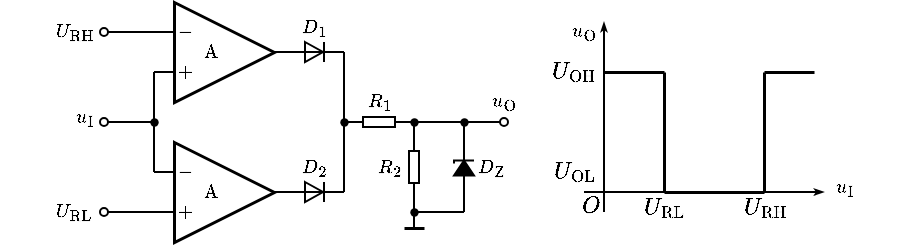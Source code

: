 <mxfile version="20.7.4" type="device"><diagram id="BXZum2WREPEbVefBd4kd" name="第 1 页"><mxGraphModel dx="261" dy="151" grid="1" gridSize="5" guides="1" tooltips="1" connect="1" arrows="1" fold="1" page="1" pageScale="1" pageWidth="827" pageHeight="1169" math="1" shadow="0"><root><mxCell id="0"/><mxCell id="1" parent="0"/><mxCell id="wk5vAMPGY5m9IKHRaPx8-1" value="\(\text{A}\) 　&amp;nbsp;" style="triangle;whiteSpace=wrap;html=1;strokeWidth=1.5;connectable=0;allowArrows=0;fontSize=8;" parent="1" vertex="1"><mxGeometry x="155" y="160" width="50" height="50" as="geometry"/></mxCell><mxCell id="wk5vAMPGY5m9IKHRaPx8-4" value="$$-$$" style="text;html=1;resizable=1;autosize=1;align=center;verticalAlign=middle;points=[];fillColor=none;strokeColor=none;rounded=0;movable=1;rotatable=1;deletable=1;editable=1;connectable=0;fontSize=8;" parent="1" vertex="1"><mxGeometry x="155" y="170" width="10" height="10" as="geometry"/></mxCell><mxCell id="wk5vAMPGY5m9IKHRaPx8-5" value="$$+$$" style="text;html=1;resizable=1;autosize=1;align=center;verticalAlign=middle;points=[];fillColor=none;strokeColor=none;rounded=0;movable=1;rotatable=1;deletable=1;editable=1;connectable=0;fontSize=8;" parent="1" vertex="1"><mxGeometry x="155" y="190" width="10" height="10" as="geometry"/></mxCell><mxCell id="wk5vAMPGY5m9IKHRaPx8-20" value="" style="endArrow=none;html=1;rounded=0;strokeWidth=1;fontSize=8;startArrow=oval;startFill=0;endSize=4;startSize=4;" parent="1" edge="1"><mxGeometry width="50" height="50" relative="1" as="geometry"><mxPoint x="120" y="175" as="sourcePoint"/><mxPoint x="155" y="175" as="targetPoint"/></mxGeometry></mxCell><mxCell id="wk5vAMPGY5m9IKHRaPx8-21" value="" style="endArrow=none;html=1;rounded=0;strokeWidth=1;fontSize=8;startArrow=oval;startFill=0;endSize=4;startSize=4;" parent="1" edge="1"><mxGeometry width="50" height="50" relative="1" as="geometry"><mxPoint x="320" y="220" as="sourcePoint"/><mxPoint x="310" y="220" as="targetPoint"/></mxGeometry></mxCell><mxCell id="wk5vAMPGY5m9IKHRaPx8-22" value="$$u_\mathrm{I}$$" style="text;html=1;align=center;verticalAlign=middle;resizable=1;points=[];autosize=1;strokeColor=none;fillColor=none;fontSize=8;movable=1;rotatable=1;deletable=1;editable=1;connectable=0;allowArrows=0;" parent="1" vertex="1"><mxGeometry x="100" y="210" width="20" height="15" as="geometry"/></mxCell><mxCell id="wk5vAMPGY5m9IKHRaPx8-23" value="$$u_\mathrm{O}$$" style="text;html=1;align=center;verticalAlign=middle;resizable=1;points=[];autosize=1;strokeColor=none;fillColor=none;fontSize=8;movable=1;rotatable=1;deletable=1;editable=1;connectable=1;" parent="1" vertex="1"><mxGeometry x="310" y="200" width="20" height="20" as="geometry"/></mxCell><mxCell id="wk5vAMPGY5m9IKHRaPx8-41" value="" style="pointerEvents=1;verticalLabelPosition=bottom;shadow=0;dashed=0;align=center;html=1;verticalAlign=top;shape=mxgraph.electrical.resistors.resistor_1;fontSize=10;direction=west;allowArrows=0;" parent="1" vertex="1"><mxGeometry x="245" y="217.5" width="25" height="5" as="geometry"/></mxCell><mxCell id="wk5vAMPGY5m9IKHRaPx8-39" value="" style="triangle;whiteSpace=wrap;html=1;fontSize=8;strokeWidth=1;rotation=90;direction=north;connectable=0;allowArrows=0;" parent="1" vertex="1"><mxGeometry x="220" y="180.5" width="10" height="9" as="geometry"/></mxCell><mxCell id="wk5vAMPGY5m9IKHRaPx8-40" value="" style="endArrow=none;html=1;rounded=0;fontSize=8;startSize=4;endSize=4;strokeWidth=1;" parent="1" edge="1"><mxGeometry width="50" height="50" relative="1" as="geometry"><mxPoint x="230" y="180" as="sourcePoint"/><mxPoint x="230" y="190" as="targetPoint"/></mxGeometry></mxCell><mxCell id="wk5vAMPGY5m9IKHRaPx8-50" value="$$R_1$$" style="text;html=1;align=center;verticalAlign=middle;resizable=1;points=[];autosize=1;strokeColor=none;fillColor=none;fontSize=8;movable=1;rotatable=1;deletable=1;editable=1;connectable=1;" parent="1" vertex="1"><mxGeometry x="250" y="205" width="15" height="10" as="geometry"/></mxCell><mxCell id="wk5vAMPGY5m9IKHRaPx8-51" value="$$D_1$$" style="text;html=1;align=center;verticalAlign=middle;resizable=1;points=[];autosize=1;strokeColor=none;fillColor=none;fontSize=8;movable=1;rotatable=1;deletable=1;editable=1;connectable=1;" parent="1" vertex="1"><mxGeometry x="215" y="165" width="20" height="15" as="geometry"/></mxCell><mxCell id="QhP9_VrS5dW2vNSlcILu-1" value="" style="endArrow=none;html=1;rounded=0;" edge="1" parent="1"><mxGeometry width="50" height="50" relative="1" as="geometry"><mxPoint x="145" y="195" as="sourcePoint"/><mxPoint x="155" y="195" as="targetPoint"/></mxGeometry></mxCell><mxCell id="QhP9_VrS5dW2vNSlcILu-2" value="$$U_\mathrm{RH}$$" style="text;html=1;align=center;verticalAlign=middle;resizable=1;points=[];autosize=1;strokeColor=none;fillColor=none;fontSize=8;movable=1;rotatable=1;deletable=1;editable=1;connectable=1;" vertex="1" parent="1"><mxGeometry x="90" y="165" width="30" height="20" as="geometry"/></mxCell><mxCell id="QhP9_VrS5dW2vNSlcILu-3" value="" style="endArrow=none;html=1;rounded=0;fontSize=8;" edge="1" parent="1"><mxGeometry width="50" height="50" relative="1" as="geometry"><mxPoint x="145" y="245" as="sourcePoint"/><mxPoint x="145" y="195" as="targetPoint"/></mxGeometry></mxCell><mxCell id="QhP9_VrS5dW2vNSlcILu-4" value="\(\text{A}\) 　&amp;nbsp;" style="triangle;whiteSpace=wrap;html=1;strokeWidth=1.5;connectable=0;allowArrows=0;fontSize=8;" vertex="1" parent="1"><mxGeometry x="155" y="230" width="50" height="50" as="geometry"/></mxCell><mxCell id="QhP9_VrS5dW2vNSlcILu-5" value="$$-$$" style="text;html=1;resizable=1;autosize=1;align=center;verticalAlign=middle;points=[];fillColor=none;strokeColor=none;rounded=0;movable=1;rotatable=1;deletable=1;editable=1;connectable=0;fontSize=8;" vertex="1" parent="1"><mxGeometry x="155" y="240" width="10" height="10" as="geometry"/></mxCell><mxCell id="QhP9_VrS5dW2vNSlcILu-6" value="$$+$$" style="text;html=1;resizable=1;autosize=1;align=center;verticalAlign=middle;points=[];fillColor=none;strokeColor=none;rounded=0;movable=1;rotatable=1;deletable=1;editable=1;connectable=0;fontSize=8;" vertex="1" parent="1"><mxGeometry x="155" y="260" width="10" height="10" as="geometry"/></mxCell><mxCell id="QhP9_VrS5dW2vNSlcILu-8" value="" style="endArrow=none;html=1;rounded=0;strokeWidth=1;fontSize=8;startArrow=oval;startFill=0;endSize=4;startSize=4;" edge="1" parent="1"><mxGeometry width="50" height="50" relative="1" as="geometry"><mxPoint x="120" y="265" as="sourcePoint"/><mxPoint x="155" y="265" as="targetPoint"/></mxGeometry></mxCell><mxCell id="QhP9_VrS5dW2vNSlcILu-9" value="" style="endArrow=none;html=1;rounded=0;" edge="1" parent="1"><mxGeometry width="50" height="50" relative="1" as="geometry"><mxPoint x="145" y="245" as="sourcePoint"/><mxPoint x="155" y="245" as="targetPoint"/></mxGeometry></mxCell><mxCell id="QhP9_VrS5dW2vNSlcILu-10" value="$$U_\mathrm{RL}$$" style="text;html=1;align=center;verticalAlign=middle;resizable=1;points=[];autosize=1;strokeColor=none;fillColor=none;fontSize=8;movable=1;rotatable=1;deletable=1;editable=1;connectable=1;" vertex="1" parent="1"><mxGeometry x="90" y="255" width="30" height="20" as="geometry"/></mxCell><mxCell id="QhP9_VrS5dW2vNSlcILu-12" value="" style="endArrow=none;html=1;rounded=0;fontSize=8;startArrow=oval;startFill=0;endSize=4;startSize=4;" edge="1" parent="1"><mxGeometry width="50" height="50" relative="1" as="geometry"><mxPoint x="120" y="220" as="sourcePoint"/><mxPoint x="145" y="220" as="targetPoint"/></mxGeometry></mxCell><mxCell id="wk5vAMPGY5m9IKHRaPx8-6" value="" style="endArrow=none;html=1;rounded=0;fontSize=8;" parent="1" edge="1"><mxGeometry width="50" height="50" relative="1" as="geometry"><mxPoint x="205" y="185" as="sourcePoint"/><mxPoint x="240" y="185" as="targetPoint"/></mxGeometry></mxCell><mxCell id="QhP9_VrS5dW2vNSlcILu-13" value="" style="triangle;whiteSpace=wrap;html=1;fontSize=8;strokeWidth=1;rotation=90;direction=north;connectable=0;allowArrows=0;" vertex="1" parent="1"><mxGeometry x="220" y="250.5" width="10" height="9" as="geometry"/></mxCell><mxCell id="QhP9_VrS5dW2vNSlcILu-14" value="" style="endArrow=none;html=1;rounded=0;fontSize=8;startSize=4;endSize=4;strokeWidth=1;" edge="1" parent="1"><mxGeometry width="50" height="50" relative="1" as="geometry"><mxPoint x="230" y="250" as="sourcePoint"/><mxPoint x="230" y="260" as="targetPoint"/></mxGeometry></mxCell><mxCell id="QhP9_VrS5dW2vNSlcILu-15" value="$$D_2$$" style="text;html=1;align=center;verticalAlign=middle;resizable=1;points=[];autosize=1;strokeColor=none;fillColor=none;fontSize=8;movable=1;rotatable=1;deletable=1;editable=1;connectable=1;" vertex="1" parent="1"><mxGeometry x="215" y="235" width="20" height="15" as="geometry"/></mxCell><mxCell id="QhP9_VrS5dW2vNSlcILu-7" value="" style="endArrow=none;html=1;rounded=0;fontSize=8;" edge="1" parent="1"><mxGeometry width="50" height="50" relative="1" as="geometry"><mxPoint x="205" y="255" as="sourcePoint"/><mxPoint x="240" y="255" as="targetPoint"/></mxGeometry></mxCell><mxCell id="QhP9_VrS5dW2vNSlcILu-16" value="" style="endArrow=none;html=1;rounded=0;fontSize=8;startSize=4;endSize=4;" edge="1" parent="1"><mxGeometry width="50" height="50" relative="1" as="geometry"><mxPoint x="240" y="255" as="sourcePoint"/><mxPoint x="240" y="185" as="targetPoint"/></mxGeometry></mxCell><mxCell id="QhP9_VrS5dW2vNSlcILu-17" value="" style="endArrow=none;html=1;rounded=0;fontSize=8;startSize=4;endSize=4;entryX=1;entryY=0.5;entryDx=0;entryDy=0;entryPerimeter=0;" edge="1" parent="1" target="wk5vAMPGY5m9IKHRaPx8-41"><mxGeometry width="50" height="50" relative="1" as="geometry"><mxPoint x="240" y="220" as="sourcePoint"/><mxPoint x="290" y="150" as="targetPoint"/></mxGeometry></mxCell><mxCell id="QhP9_VrS5dW2vNSlcILu-18" value="" style="endArrow=none;html=1;rounded=0;fontSize=8;startSize=4;endSize=4;exitX=0;exitY=0.5;exitDx=0;exitDy=0;exitPerimeter=0;" edge="1" parent="1" source="wk5vAMPGY5m9IKHRaPx8-41"><mxGeometry width="50" height="50" relative="1" as="geometry"><mxPoint x="305" y="235" as="sourcePoint"/><mxPoint x="315" y="220" as="targetPoint"/></mxGeometry></mxCell><mxCell id="QhP9_VrS5dW2vNSlcILu-19" value="" style="pointerEvents=1;verticalLabelPosition=bottom;shadow=0;dashed=0;align=center;html=1;verticalAlign=top;shape=mxgraph.electrical.resistors.resistor_1;fontSize=10;direction=north;allowArrows=0;" vertex="1" parent="1"><mxGeometry x="272.5" y="230" width="5" height="25" as="geometry"/></mxCell><mxCell id="QhP9_VrS5dW2vNSlcILu-20" value="" style="endArrow=none;html=1;rounded=0;fontSize=8;startSize=4;endSize=4;exitX=1;exitY=0.5;exitDx=0;exitDy=0;exitPerimeter=0;" edge="1" parent="1" source="QhP9_VrS5dW2vNSlcILu-19"><mxGeometry width="50" height="50" relative="1" as="geometry"><mxPoint x="310" y="260" as="sourcePoint"/><mxPoint x="275" y="220" as="targetPoint"/></mxGeometry></mxCell><mxCell id="QhP9_VrS5dW2vNSlcILu-21" value="" style="pointerEvents=1;fillColor=strokeColor;verticalLabelPosition=bottom;shadow=0;dashed=0;align=center;html=1;verticalAlign=top;shape=mxgraph.electrical.diodes.zener_diode_2;fontSize=8;direction=north;" vertex="1" parent="1"><mxGeometry x="295" y="235.5" width="10" height="15" as="geometry"/></mxCell><mxCell id="QhP9_VrS5dW2vNSlcILu-22" value="" style="endArrow=none;html=1;rounded=0;fontSize=8;startSize=4;endSize=4;exitX=1;exitY=0.5;exitDx=0;exitDy=0;exitPerimeter=0;" edge="1" parent="1" source="QhP9_VrS5dW2vNSlcILu-21"><mxGeometry width="50" height="50" relative="1" as="geometry"><mxPoint x="335" y="265" as="sourcePoint"/><mxPoint x="300" y="220" as="targetPoint"/></mxGeometry></mxCell><mxCell id="QhP9_VrS5dW2vNSlcILu-23" value="" style="endArrow=none;html=1;rounded=0;fontSize=8;startSize=4;endSize=4;entryX=0;entryY=0.5;entryDx=0;entryDy=0;entryPerimeter=0;" edge="1" parent="1" target="QhP9_VrS5dW2vNSlcILu-21"><mxGeometry width="50" height="50" relative="1" as="geometry"><mxPoint x="300" y="265" as="sourcePoint"/><mxPoint x="340" y="230" as="targetPoint"/></mxGeometry></mxCell><mxCell id="QhP9_VrS5dW2vNSlcILu-24" value="" style="endArrow=none;html=1;rounded=0;fontSize=8;startSize=4;endSize=4;entryX=0;entryY=0.5;entryDx=0;entryDy=0;entryPerimeter=0;" edge="1" parent="1" target="QhP9_VrS5dW2vNSlcILu-19"><mxGeometry width="50" height="50" relative="1" as="geometry"><mxPoint x="275" y="265" as="sourcePoint"/><mxPoint x="300" y="250" as="targetPoint"/></mxGeometry></mxCell><mxCell id="QhP9_VrS5dW2vNSlcILu-25" value="" style="endArrow=none;html=1;rounded=0;fontSize=8;startSize=4;endSize=4;" edge="1" parent="1"><mxGeometry width="50" height="50" relative="1" as="geometry"><mxPoint x="275" y="265" as="sourcePoint"/><mxPoint x="300" y="265" as="targetPoint"/></mxGeometry></mxCell><mxCell id="QhP9_VrS5dW2vNSlcILu-26" value="" style="endArrow=none;html=1;rounded=0;fontSize=8;startSize=4;endSize=4;" edge="1" parent="1"><mxGeometry width="50" height="50" relative="1" as="geometry"><mxPoint x="275" y="273" as="sourcePoint"/><mxPoint x="275" y="265" as="targetPoint"/></mxGeometry></mxCell><mxCell id="QhP9_VrS5dW2vNSlcILu-27" value="" style="endArrow=none;html=1;rounded=0;fontSize=8;startSize=4;endSize=4;strokeWidth=1.5;" edge="1" parent="1"><mxGeometry width="50" height="50" relative="1" as="geometry"><mxPoint x="270" y="273" as="sourcePoint"/><mxPoint x="280" y="273" as="targetPoint"/></mxGeometry></mxCell><mxCell id="QhP9_VrS5dW2vNSlcILu-28" value="$$R_2$$" style="text;html=1;align=center;verticalAlign=middle;resizable=1;points=[];autosize=1;strokeColor=none;fillColor=none;fontSize=8;movable=1;rotatable=1;deletable=1;editable=1;connectable=1;" vertex="1" parent="1"><mxGeometry x="255" y="235" width="15" height="15" as="geometry"/></mxCell><mxCell id="QhP9_VrS5dW2vNSlcILu-29" value="$$D_\mathrm{Z}$$" style="text;html=1;align=center;verticalAlign=middle;resizable=1;points=[];autosize=1;strokeColor=none;fillColor=none;fontSize=8;movable=1;rotatable=1;deletable=1;editable=1;connectable=1;" vertex="1" parent="1"><mxGeometry x="305" y="235" width="15" height="15" as="geometry"/></mxCell><mxCell id="QhP9_VrS5dW2vNSlcILu-30" value="" style="shape=waypoint;sketch=0;fillStyle=solid;size=6;pointerEvents=1;points=[];fillColor=none;resizable=1;rotatable=1;perimeter=centerPerimeter;snapToPoint=1;fontSize=8;strokeWidth=0.1;movable=1;deletable=1;editable=1;connectable=1;" vertex="1" parent="1"><mxGeometry x="295" y="215" width="10" height="10" as="geometry"/></mxCell><mxCell id="QhP9_VrS5dW2vNSlcILu-31" value="" style="shape=waypoint;sketch=0;fillStyle=solid;size=6;pointerEvents=1;points=[];fillColor=none;resizable=1;rotatable=1;perimeter=centerPerimeter;snapToPoint=1;fontSize=8;strokeWidth=0.1;movable=1;deletable=1;editable=1;connectable=1;" vertex="1" parent="1"><mxGeometry x="270" y="215" width="10" height="10" as="geometry"/></mxCell><mxCell id="QhP9_VrS5dW2vNSlcILu-32" value="" style="shape=waypoint;sketch=0;fillStyle=solid;size=6;pointerEvents=1;points=[];fillColor=none;resizable=1;rotatable=1;perimeter=centerPerimeter;snapToPoint=1;fontSize=8;strokeWidth=0.1;movable=1;deletable=1;editable=1;connectable=1;" vertex="1" parent="1"><mxGeometry x="270" y="260" width="10" height="10" as="geometry"/></mxCell><mxCell id="QhP9_VrS5dW2vNSlcILu-33" value="" style="shape=waypoint;sketch=0;fillStyle=solid;size=6;pointerEvents=1;points=[];fillColor=none;resizable=1;rotatable=1;perimeter=centerPerimeter;snapToPoint=1;fontSize=8;strokeWidth=0.1;movable=1;deletable=1;editable=1;connectable=1;" vertex="1" parent="1"><mxGeometry x="235" y="215" width="10" height="10" as="geometry"/></mxCell><mxCell id="QhP9_VrS5dW2vNSlcILu-34" value="" style="shape=waypoint;sketch=0;fillStyle=solid;size=6;pointerEvents=1;points=[];fillColor=none;resizable=1;rotatable=1;perimeter=centerPerimeter;snapToPoint=1;fontSize=8;strokeWidth=0.1;movable=1;deletable=1;editable=1;connectable=1;" vertex="1" parent="1"><mxGeometry x="140" y="215" width="10" height="10" as="geometry"/></mxCell><mxCell id="QhP9_VrS5dW2vNSlcILu-35" value="" style="endArrow=classicThin;html=1;rounded=0;startSize=2;endSize=2;endFill=0;" edge="1" parent="1"><mxGeometry width="50" height="50" relative="1" as="geometry"><mxPoint x="360" y="255" as="sourcePoint"/><mxPoint x="480" y="255" as="targetPoint"/></mxGeometry></mxCell><mxCell id="QhP9_VrS5dW2vNSlcILu-36" value="" style="endArrow=classicThin;html=1;rounded=0;startSize=2;endSize=2;endFill=0;" edge="1" parent="1"><mxGeometry width="50" height="50" relative="1" as="geometry"><mxPoint x="370" y="265" as="sourcePoint"/><mxPoint x="370" y="170" as="targetPoint"/></mxGeometry></mxCell><mxCell id="QhP9_VrS5dW2vNSlcILu-37" value="" style="endArrow=none;html=1;rounded=0;startSize=2;endSize=2;strokeWidth=1.5;" edge="1" parent="1"><mxGeometry width="50" height="50" relative="1" as="geometry"><mxPoint x="370" y="195" as="sourcePoint"/><mxPoint x="400" y="195" as="targetPoint"/></mxGeometry></mxCell><mxCell id="QhP9_VrS5dW2vNSlcILu-38" value="" style="endArrow=none;html=1;rounded=0;startSize=2;endSize=2;strokeWidth=1.5;" edge="1" parent="1"><mxGeometry width="50" height="50" relative="1" as="geometry"><mxPoint x="400" y="255" as="sourcePoint"/><mxPoint x="450" y="255" as="targetPoint"/></mxGeometry></mxCell><mxCell id="QhP9_VrS5dW2vNSlcILu-39" value="" style="endArrow=none;html=1;rounded=0;startSize=2;endSize=2;strokeWidth=1.5;" edge="1" parent="1"><mxGeometry x="-0.167" y="5" width="50" height="50" relative="1" as="geometry"><mxPoint x="400" y="255" as="sourcePoint"/><mxPoint x="400" y="195" as="targetPoint"/><mxPoint as="offset"/></mxGeometry></mxCell><mxCell id="QhP9_VrS5dW2vNSlcILu-40" value="$$u_\mathrm{O}$$" style="text;html=1;align=center;verticalAlign=middle;resizable=1;points=[];autosize=1;strokeColor=none;fillColor=none;fontSize=8;movable=1;rotatable=1;deletable=1;editable=1;connectable=1;" vertex="1" parent="1"><mxGeometry x="350" y="167.5" width="20" height="15" as="geometry"/></mxCell><mxCell id="QhP9_VrS5dW2vNSlcILu-41" value="$$u_\mathrm{I}$$" style="text;html=1;align=center;verticalAlign=middle;resizable=1;points=[];autosize=1;strokeColor=none;fillColor=none;fontSize=8;movable=1;rotatable=1;deletable=1;editable=1;connectable=1;" vertex="1" parent="1"><mxGeometry x="480" y="245.5" width="20" height="15" as="geometry"/></mxCell><mxCell id="QhP9_VrS5dW2vNSlcILu-42" value="$$O$$" style="text;html=1;align=center;verticalAlign=middle;resizable=1;points=[];autosize=1;strokeColor=none;fillColor=none;movable=1;rotatable=1;deletable=1;editable=1;connectable=1;fontSize=10;" vertex="1" parent="1"><mxGeometry x="355" y="254.5" width="15" height="15" as="geometry"/></mxCell><mxCell id="QhP9_VrS5dW2vNSlcILu-43" value="$$U_{\mathrm{OH}}$$" style="text;html=1;align=center;verticalAlign=middle;resizable=1;points=[];autosize=1;strokeColor=none;fillColor=none;fontSize=10;movable=1;rotatable=1;deletable=1;editable=1;connectable=1;" vertex="1" parent="1"><mxGeometry x="340" y="184.5" width="30" height="20" as="geometry"/></mxCell><mxCell id="QhP9_VrS5dW2vNSlcILu-45" value="" style="endArrow=none;html=1;rounded=0;startSize=2;endSize=2;strokeWidth=1.5;" edge="1" parent="1"><mxGeometry x="-0.167" y="5" width="50" height="50" relative="1" as="geometry"><mxPoint x="450" y="255" as="sourcePoint"/><mxPoint x="450" y="195" as="targetPoint"/><mxPoint as="offset"/></mxGeometry></mxCell><mxCell id="QhP9_VrS5dW2vNSlcILu-46" value="" style="endArrow=none;html=1;rounded=0;startSize=2;endSize=2;strokeWidth=1.5;" edge="1" parent="1"><mxGeometry width="50" height="50" relative="1" as="geometry"><mxPoint x="450" y="195" as="sourcePoint"/><mxPoint x="475" y="195" as="targetPoint"/></mxGeometry></mxCell><mxCell id="QhP9_VrS5dW2vNSlcILu-48" value="$$U_{\mathrm{OL}}$$" style="text;html=1;align=center;verticalAlign=middle;resizable=1;points=[];autosize=1;strokeColor=none;fillColor=none;fontSize=10;movable=1;rotatable=1;deletable=1;editable=1;connectable=1;" vertex="1" parent="1"><mxGeometry x="340" y="235" width="30" height="20" as="geometry"/></mxCell><mxCell id="QhP9_VrS5dW2vNSlcILu-49" value="$$U_{\mathrm{RL}}$$" style="text;html=1;align=center;verticalAlign=middle;resizable=1;points=[];autosize=1;strokeColor=none;fillColor=none;fontSize=10;movable=1;rotatable=1;deletable=1;editable=1;connectable=1;" vertex="1" parent="1"><mxGeometry x="390" y="255" width="20" height="15" as="geometry"/></mxCell><mxCell id="QhP9_VrS5dW2vNSlcILu-50" value="$$U_{\mathrm{RH}}$$" style="text;html=1;align=center;verticalAlign=middle;resizable=1;points=[];autosize=1;strokeColor=none;fillColor=none;fontSize=10;movable=1;rotatable=1;deletable=1;editable=1;connectable=1;" vertex="1" parent="1"><mxGeometry x="440" y="255" width="20" height="15" as="geometry"/></mxCell></root></mxGraphModel></diagram></mxfile>